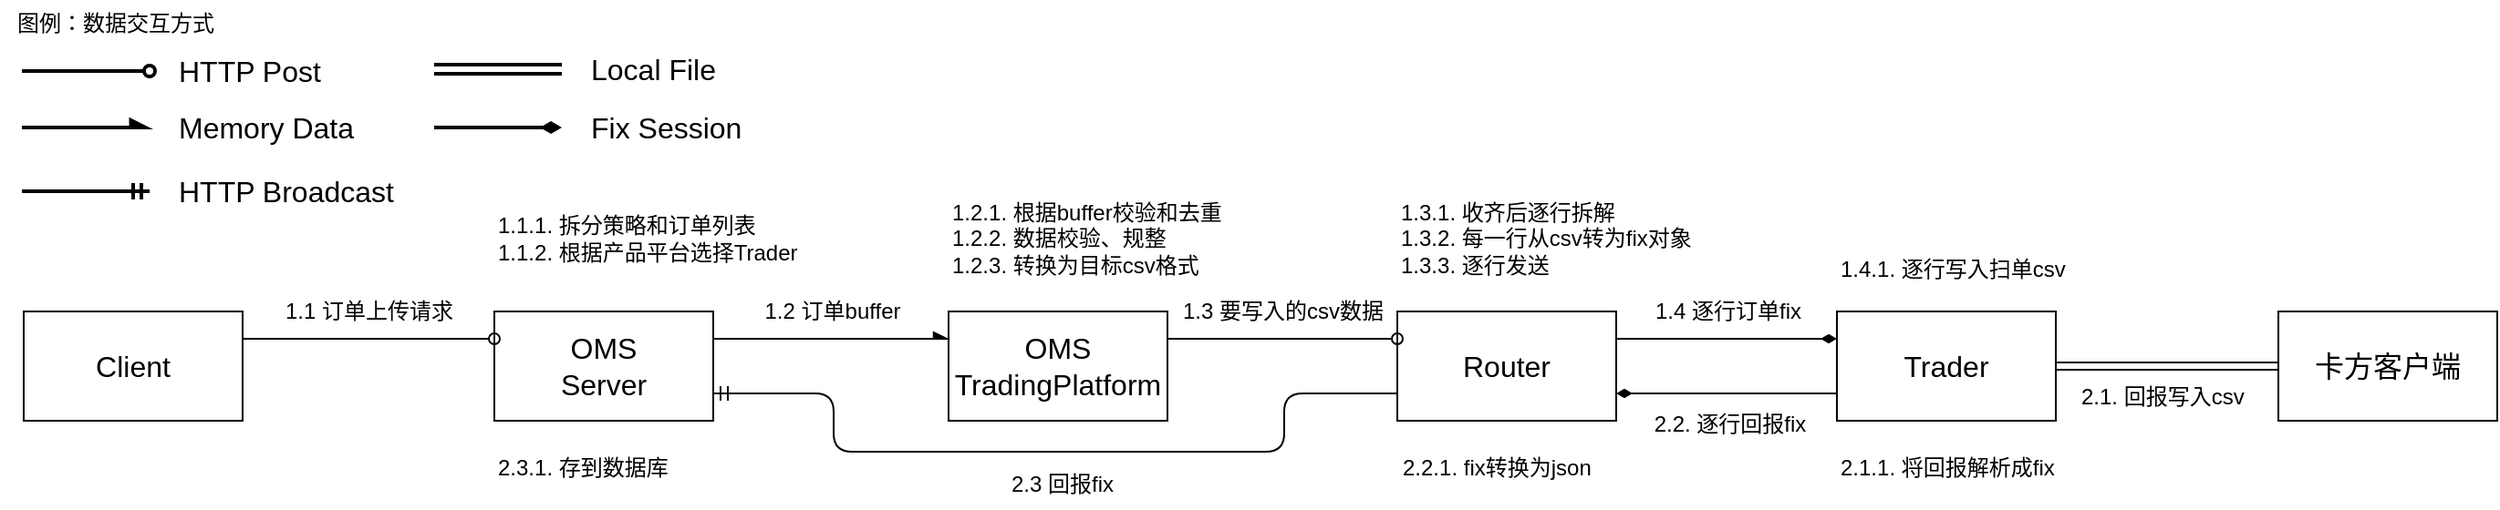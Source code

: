 <mxfile>
    <diagram id="XSCoBpMcJUdDauvQdMB1" name="第 1 页">
        <mxGraphModel dx="1386" dy="787" grid="0" gridSize="10" guides="1" tooltips="1" connect="1" arrows="1" fold="1" page="0" pageScale="1" pageWidth="827" pageHeight="1169" background="#ffffff" math="0" shadow="0">
            <root>
                <mxCell id="0"/>
                <mxCell id="1" parent="0"/>
                <mxCell id="9" style="edgeStyle=none;html=1;exitX=1;exitY=0.25;exitDx=0;exitDy=0;entryX=0;entryY=0.25;entryDx=0;entryDy=0;strokeColor=#000000;strokeWidth=1;fontSize=16;fontColor=#000000;endArrow=oval;endFill=0;" parent="1" source="2" target="8" edge="1">
                    <mxGeometry relative="1" as="geometry"/>
                </mxCell>
                <mxCell id="2" value="&lt;font style=&quot;font-size: 16px;&quot;&gt;Client&lt;/font&gt;" style="rounded=0;whiteSpace=wrap;html=1;strokeColor=#000000;fillColor=none;fontColor=#000000;" parent="1" vertex="1">
                    <mxGeometry x="163" y="414" width="120" height="60" as="geometry"/>
                </mxCell>
                <mxCell id="19" style="edgeStyle=none;html=1;exitX=1;exitY=0.25;exitDx=0;exitDy=0;entryX=0;entryY=0.25;entryDx=0;entryDy=0;strokeColor=#000000;strokeWidth=1;fontSize=12;fontColor=#000000;endArrow=async;endFill=1;" parent="1" source="8" target="11" edge="1">
                    <mxGeometry relative="1" as="geometry"/>
                </mxCell>
                <mxCell id="8" value="&lt;font style=&quot;font-size: 16px;&quot;&gt;OMS&lt;br&gt;Server&lt;br&gt;&lt;/font&gt;" style="rounded=0;whiteSpace=wrap;html=1;strokeColor=#000000;fillColor=none;fontColor=#000000;" parent="1" vertex="1">
                    <mxGeometry x="421" y="414" width="120" height="60" as="geometry"/>
                </mxCell>
                <mxCell id="10" value="1.1 订单上传请求" style="text;html=1;align=center;verticalAlign=middle;resizable=0;points=[];autosize=1;strokeColor=none;fillColor=none;fontSize=12;fontColor=#000000;" parent="1" vertex="1">
                    <mxGeometry x="297" y="401" width="110" height="26" as="geometry"/>
                </mxCell>
                <mxCell id="24" style="edgeStyle=none;html=1;exitX=1;exitY=0.25;exitDx=0;exitDy=0;entryX=0;entryY=0.25;entryDx=0;entryDy=0;strokeColor=#000000;strokeWidth=1;fontSize=12;fontColor=#000000;endArrow=oval;endFill=0;" parent="1" source="11" target="23" edge="1">
                    <mxGeometry relative="1" as="geometry"/>
                </mxCell>
                <mxCell id="11" value="&lt;span style=&quot;font-size: 16px;&quot;&gt;OMS&lt;br&gt;TradingPlatform&lt;br&gt;&lt;/span&gt;" style="rounded=0;whiteSpace=wrap;html=1;strokeColor=#000000;fillColor=none;fontColor=#000000;" parent="1" vertex="1">
                    <mxGeometry x="670" y="414" width="120" height="60" as="geometry"/>
                </mxCell>
                <mxCell id="15" value="" style="group" parent="1" vertex="1" connectable="0">
                    <mxGeometry x="162" y="266" width="214" height="31" as="geometry"/>
                </mxCell>
                <mxCell id="4" value="" style="endArrow=oval;html=1;fontSize=16;strokeWidth=2;endFill=0;strokeColor=#000000;" parent="15" edge="1">
                    <mxGeometry width="50" height="50" relative="1" as="geometry">
                        <mxPoint y="16" as="sourcePoint"/>
                        <mxPoint x="70" y="16" as="targetPoint"/>
                    </mxGeometry>
                </mxCell>
                <mxCell id="5" value="HTTP Post" style="text;html=1;align=left;verticalAlign=middle;resizable=0;points=[];autosize=1;strokeColor=none;fillColor=none;fontSize=16;fontColor=#000000;" parent="15" vertex="1">
                    <mxGeometry x="84" width="96" height="31" as="geometry"/>
                </mxCell>
                <mxCell id="20" value="1.2 订单buffer" style="text;html=1;align=center;verticalAlign=middle;resizable=0;points=[];autosize=1;strokeColor=none;fillColor=none;fontSize=12;fontColor=#000000;" parent="1" vertex="1">
                    <mxGeometry x="560" y="401" width="92" height="26" as="geometry"/>
                </mxCell>
                <mxCell id="21" value="1.1.1. 拆分策略和订单列表&lt;br&gt;1.1.2. 根据产品平台选择Trader" style="text;html=1;align=left;verticalAlign=middle;resizable=0;points=[];autosize=1;strokeColor=none;fillColor=none;fontSize=12;fontColor=#000000;" parent="1" vertex="1">
                    <mxGeometry x="421" y="353" width="182" height="41" as="geometry"/>
                </mxCell>
                <mxCell id="22" value="1.2.1. 根据buffer校验和去重&lt;br&gt;1.2.2. 数据校验、规整&lt;br&gt;1.2.3. 转换为目标csv格式" style="text;html=1;align=left;verticalAlign=middle;resizable=0;points=[];autosize=1;strokeColor=none;fillColor=none;fontSize=12;fontColor=#000000;" parent="1" vertex="1">
                    <mxGeometry x="670" y="346" width="166" height="55" as="geometry"/>
                </mxCell>
                <mxCell id="32" style="edgeStyle=none;html=1;exitX=1;exitY=0.25;exitDx=0;exitDy=0;entryX=0;entryY=0.25;entryDx=0;entryDy=0;strokeColor=#000000;strokeWidth=1;fontSize=12;fontColor=#000000;endArrow=diamondThin;endFill=1;" parent="1" source="23" target="27" edge="1">
                    <mxGeometry relative="1" as="geometry"/>
                </mxCell>
                <mxCell id="50" style="edgeStyle=orthogonalEdgeStyle;html=1;exitX=0;exitY=0.75;exitDx=0;exitDy=0;entryX=1;entryY=0.75;entryDx=0;entryDy=0;strokeColor=#000000;strokeWidth=1;fontSize=12;fontColor=#000000;startArrow=none;startFill=0;endArrow=ERmandOne;endFill=0;" parent="1" source="23" target="8" edge="1">
                    <mxGeometry relative="1" as="geometry">
                        <Array as="points">
                            <mxPoint x="854" y="459"/>
                            <mxPoint x="854" y="491"/>
                            <mxPoint x="607" y="491"/>
                            <mxPoint x="607" y="459"/>
                        </Array>
                    </mxGeometry>
                </mxCell>
                <mxCell id="23" value="&lt;font style=&quot;font-size: 16px;&quot;&gt;Router&lt;/font&gt;" style="rounded=0;whiteSpace=wrap;html=1;strokeColor=#000000;fillColor=none;fontColor=#000000;" parent="1" vertex="1">
                    <mxGeometry x="916" y="414" width="120" height="60" as="geometry"/>
                </mxCell>
                <mxCell id="25" value="1.3.1. 收齐后逐行拆解&lt;br&gt;1.3.2. 每一行从csv转为fix对象&lt;br&gt;1.3.3. 逐行发送" style="text;html=1;align=left;verticalAlign=middle;resizable=0;points=[];autosize=1;strokeColor=none;fillColor=none;fontSize=12;fontColor=#000000;" parent="1" vertex="1">
                    <mxGeometry x="916" y="346" width="177" height="55" as="geometry"/>
                </mxCell>
                <mxCell id="26" value="1.3 要写入的csv数据" style="text;html=1;align=center;verticalAlign=middle;resizable=0;points=[];autosize=1;strokeColor=none;fillColor=none;fontSize=12;fontColor=#000000;" parent="1" vertex="1">
                    <mxGeometry x="789" y="401" width="128" height="26" as="geometry"/>
                </mxCell>
                <mxCell id="41" style="edgeStyle=none;shape=link;html=1;exitX=1;exitY=0.5;exitDx=0;exitDy=0;entryX=0;entryY=0.5;entryDx=0;entryDy=0;strokeColor=#000000;strokeWidth=1;fontSize=12;fontColor=#000000;startArrow=ERmany;startFill=0;endArrow=none;endFill=0;" parent="1" source="27" target="35" edge="1">
                    <mxGeometry relative="1" as="geometry"/>
                </mxCell>
                <mxCell id="46" style="edgeStyle=none;html=1;exitX=0;exitY=0.75;exitDx=0;exitDy=0;entryX=1;entryY=0.75;entryDx=0;entryDy=0;strokeColor=#000000;strokeWidth=1;fontSize=12;fontColor=#000000;startArrow=none;startFill=0;endArrow=diamondThin;endFill=1;" parent="1" source="27" target="23" edge="1">
                    <mxGeometry relative="1" as="geometry"/>
                </mxCell>
                <mxCell id="27" value="&lt;font style=&quot;font-size: 16px;&quot;&gt;Trader&lt;/font&gt;" style="rounded=0;whiteSpace=wrap;html=1;strokeColor=#000000;fillColor=none;fontColor=#000000;" parent="1" vertex="1">
                    <mxGeometry x="1157" y="414" width="120" height="60" as="geometry"/>
                </mxCell>
                <mxCell id="33" value="1.4 逐行订单fix" style="text;html=1;align=center;verticalAlign=middle;resizable=0;points=[];autosize=1;strokeColor=none;fillColor=none;fontSize=12;fontColor=#000000;" parent="1" vertex="1">
                    <mxGeometry x="1048" y="401" width="98" height="26" as="geometry"/>
                </mxCell>
                <mxCell id="34" value="1.4.1. 逐行写入扫单csv" style="text;html=1;align=left;verticalAlign=middle;resizable=0;points=[];autosize=1;strokeColor=none;fillColor=none;fontSize=12;fontColor=#000000;" parent="1" vertex="1">
                    <mxGeometry x="1157" y="378" width="141" height="26" as="geometry"/>
                </mxCell>
                <mxCell id="35" value="&lt;font style=&quot;font-size: 16px;&quot;&gt;卡方客户端&lt;/font&gt;" style="rounded=0;whiteSpace=wrap;html=1;strokeColor=#000000;fillColor=none;fontColor=#000000;" parent="1" vertex="1">
                    <mxGeometry x="1399" y="414" width="120" height="60" as="geometry"/>
                </mxCell>
                <mxCell id="42" value="图例：数据交互方式" style="text;html=1;align=center;verticalAlign=middle;resizable=0;points=[];autosize=1;strokeColor=none;fillColor=none;fontSize=12;fontColor=#000000;" parent="1" vertex="1">
                    <mxGeometry x="150" y="243" width="126" height="26" as="geometry"/>
                </mxCell>
                <mxCell id="43" value="" style="group" parent="1" vertex="1" connectable="0">
                    <mxGeometry x="388" y="265" width="170" height="31" as="geometry"/>
                </mxCell>
                <mxCell id="38" value="" style="endArrow=none;html=1;fontSize=16;strokeWidth=2;endFill=0;strokeColor=#000000;shape=link;" parent="43" edge="1">
                    <mxGeometry width="50" height="50" relative="1" as="geometry">
                        <mxPoint y="16" as="sourcePoint"/>
                        <mxPoint x="70" y="16" as="targetPoint"/>
                    </mxGeometry>
                </mxCell>
                <mxCell id="39" value="Local File" style="text;html=1;align=left;verticalAlign=middle;resizable=0;points=[];autosize=1;strokeColor=none;fillColor=none;fontSize=16;fontColor=#000000;" parent="43" vertex="1">
                    <mxGeometry x="84" width="86" height="31" as="geometry"/>
                </mxCell>
                <mxCell id="44" value="" style="group" parent="1" vertex="1" connectable="0">
                    <mxGeometry x="388" y="297" width="185" height="31" as="geometry"/>
                </mxCell>
                <mxCell id="29" value="" style="endArrow=diamondThin;html=1;fontSize=16;strokeWidth=2;endFill=1;strokeColor=#000000;" parent="44" edge="1">
                    <mxGeometry width="50" height="50" relative="1" as="geometry">
                        <mxPoint y="16" as="sourcePoint"/>
                        <mxPoint x="70" y="16" as="targetPoint"/>
                    </mxGeometry>
                </mxCell>
                <mxCell id="30" value="Fix Session" style="text;html=1;align=left;verticalAlign=middle;resizable=0;points=[];autosize=1;strokeColor=none;fillColor=none;fontSize=16;fontColor=#000000;" parent="44" vertex="1">
                    <mxGeometry x="84" width="101" height="31" as="geometry"/>
                </mxCell>
                <mxCell id="45" value="" style="group" parent="1" vertex="1" connectable="0">
                    <mxGeometry x="162" y="297" width="198" height="31" as="geometry"/>
                </mxCell>
                <mxCell id="17" value="" style="endArrow=async;html=1;fontSize=16;strokeWidth=2;endFill=1;strokeColor=#000000;" parent="45" edge="1">
                    <mxGeometry width="50" height="50" relative="1" as="geometry">
                        <mxPoint y="16" as="sourcePoint"/>
                        <mxPoint x="70" y="16" as="targetPoint"/>
                    </mxGeometry>
                </mxCell>
                <mxCell id="18" value="Memory Data" style="text;html=1;align=left;verticalAlign=middle;resizable=0;points=[];autosize=1;strokeColor=none;fillColor=none;fontSize=16;fontColor=#000000;" parent="45" vertex="1">
                    <mxGeometry x="84" width="114" height="31" as="geometry"/>
                </mxCell>
                <mxCell id="47" value="2.1. 回报写入csv" style="text;html=1;align=left;verticalAlign=middle;resizable=0;points=[];autosize=1;strokeColor=none;fillColor=none;fontSize=12;fontColor=#000000;" parent="1" vertex="1">
                    <mxGeometry x="1289" y="448" width="107" height="26" as="geometry"/>
                </mxCell>
                <mxCell id="48" value="2.1.1. 将回报解析成fix" style="text;html=1;align=left;verticalAlign=middle;resizable=0;points=[];autosize=1;strokeColor=none;fillColor=none;fontSize=12;fontColor=#000000;" parent="1" vertex="1">
                    <mxGeometry x="1157" y="487" width="135" height="26" as="geometry"/>
                </mxCell>
                <mxCell id="49" value="2.2. 逐行回报fix" style="text;html=1;align=center;verticalAlign=middle;resizable=0;points=[];autosize=1;strokeColor=none;fillColor=none;fontSize=12;fontColor=#000000;" parent="1" vertex="1">
                    <mxGeometry x="1047" y="463" width="101" height="26" as="geometry"/>
                </mxCell>
                <mxCell id="51" value="2.2.1. fix转换为json" style="text;html=1;align=left;verticalAlign=middle;resizable=0;points=[];autosize=1;strokeColor=none;fillColor=none;fontSize=12;fontColor=#000000;" parent="1" vertex="1">
                    <mxGeometry x="917" y="487" width="121" height="26" as="geometry"/>
                </mxCell>
                <mxCell id="52" value="" style="group" parent="1" vertex="1" connectable="0">
                    <mxGeometry x="162" y="332" width="220" height="31" as="geometry"/>
                </mxCell>
                <mxCell id="53" value="" style="endArrow=ERmandOne;html=1;fontSize=16;strokeWidth=2;endFill=0;strokeColor=#000000;" parent="52" edge="1">
                    <mxGeometry width="50" height="50" relative="1" as="geometry">
                        <mxPoint y="16" as="sourcePoint"/>
                        <mxPoint x="70" y="16" as="targetPoint"/>
                    </mxGeometry>
                </mxCell>
                <mxCell id="54" value="HTTP Broadcast" style="text;html=1;align=left;verticalAlign=middle;resizable=0;points=[];autosize=1;strokeColor=none;fillColor=none;fontSize=16;fontColor=#000000;" parent="52" vertex="1">
                    <mxGeometry x="84" width="136" height="31" as="geometry"/>
                </mxCell>
                <mxCell id="55" value="2.3 回报fix" style="text;html=1;align=center;verticalAlign=middle;resizable=0;points=[];autosize=1;strokeColor=none;fillColor=none;fontSize=12;fontColor=#000000;" vertex="1" parent="1">
                    <mxGeometry x="695" y="496" width="74" height="26" as="geometry"/>
                </mxCell>
                <mxCell id="56" value="2.3.1. 存到数据库" style="text;html=1;align=left;verticalAlign=middle;resizable=0;points=[];autosize=1;strokeColor=none;fillColor=none;fontSize=12;fontColor=#000000;" vertex="1" parent="1">
                    <mxGeometry x="421" y="487" width="111" height="26" as="geometry"/>
                </mxCell>
            </root>
        </mxGraphModel>
    </diagram>
</mxfile>